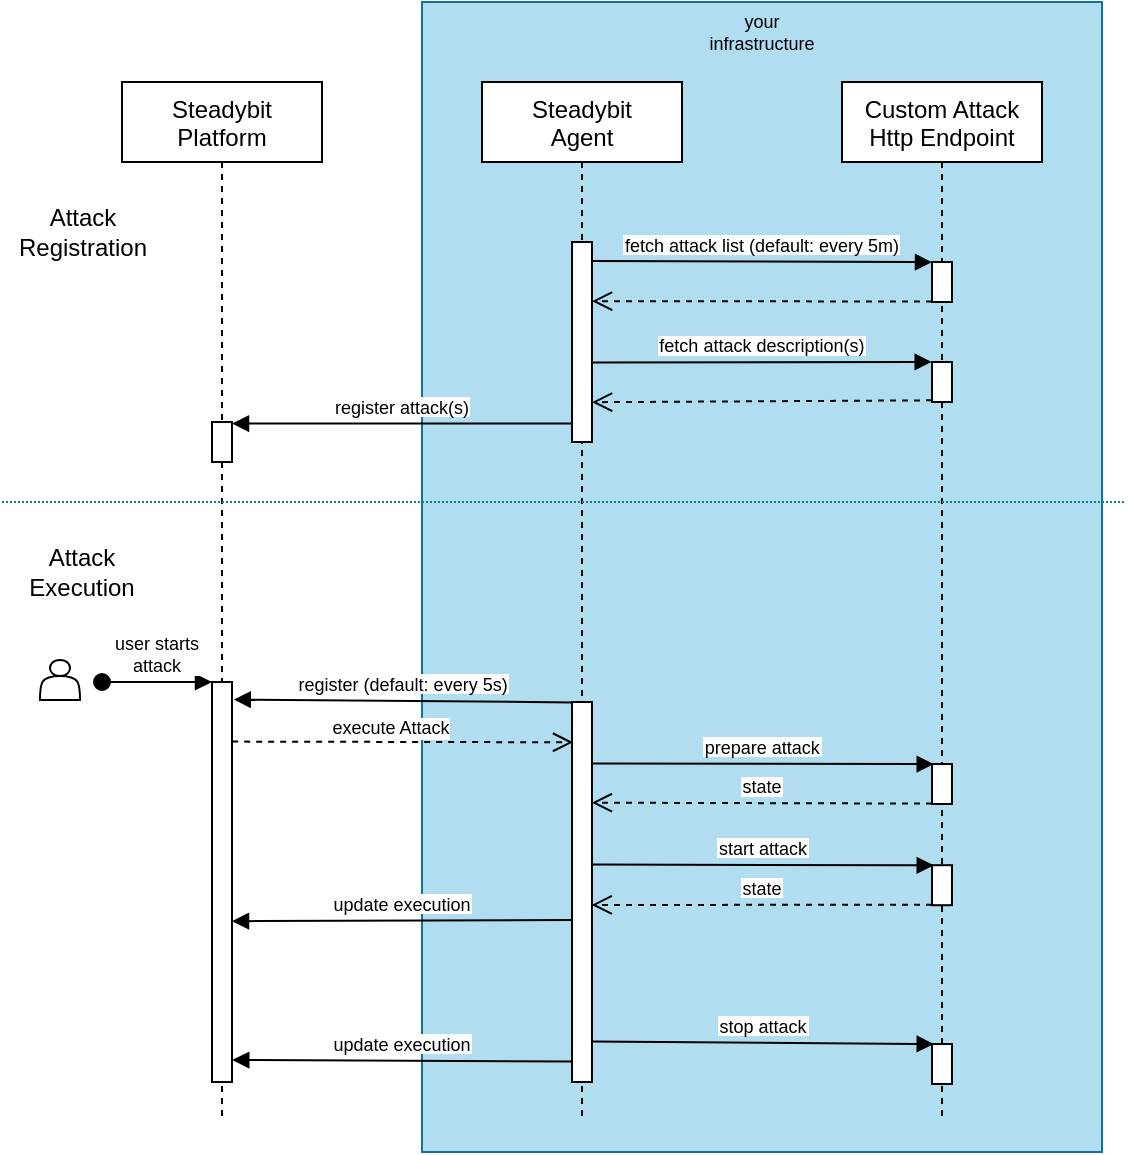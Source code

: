 <mxfile version="20.0.3" type="device"><diagram id="kgpKYQtTHZ0yAKxKKP6v" name="Page-1"><mxGraphModel dx="712" dy="352" grid="1" gridSize="10" guides="1" tooltips="1" connect="1" arrows="1" fold="1" page="1" pageScale="1" pageWidth="827" pageHeight="1169" math="0" shadow="0"><root><mxCell id="0"/><mxCell id="1" parent="0"/><mxCell id="w1trGcJWHktViOVa-wdd-44" value="" style="whiteSpace=wrap;html=1;labelBackgroundColor=#0000CC;fontSize=9;fillColor=#b1ddf0;strokeColor=#10739e;" vertex="1" parent="1"><mxGeometry x="290" y="40" width="340" height="575" as="geometry"/></mxCell><mxCell id="3nuBFxr9cyL0pnOWT2aG-1" value="Steadybit &#10;Platform" style="shape=umlLifeline;perimeter=lifelinePerimeter;container=1;collapsible=0;recursiveResize=0;rounded=0;shadow=0;strokeWidth=1;" parent="1" vertex="1"><mxGeometry x="140" y="80" width="100" height="520" as="geometry"/></mxCell><mxCell id="3nuBFxr9cyL0pnOWT2aG-2" value="" style="points=[];perimeter=orthogonalPerimeter;rounded=0;shadow=0;strokeWidth=1;" parent="3nuBFxr9cyL0pnOWT2aG-1" vertex="1"><mxGeometry x="45" y="300" width="10" height="200" as="geometry"/></mxCell><mxCell id="3nuBFxr9cyL0pnOWT2aG-3" value="user starts&#10;attack" style="verticalAlign=bottom;startArrow=oval;endArrow=block;startSize=8;shadow=0;strokeWidth=1;fontSize=9;" parent="3nuBFxr9cyL0pnOWT2aG-1" target="3nuBFxr9cyL0pnOWT2aG-2" edge="1"><mxGeometry relative="1" as="geometry"><mxPoint x="-10" y="300" as="sourcePoint"/></mxGeometry></mxCell><mxCell id="w1trGcJWHktViOVa-wdd-7" value="" style="points=[];perimeter=orthogonalPerimeter;rounded=0;shadow=0;strokeWidth=1;" vertex="1" parent="3nuBFxr9cyL0pnOWT2aG-1"><mxGeometry x="45" y="170" width="10" height="20" as="geometry"/></mxCell><mxCell id="3nuBFxr9cyL0pnOWT2aG-5" value="Steadybit&#10;Agent" style="shape=umlLifeline;perimeter=lifelinePerimeter;container=1;collapsible=0;recursiveResize=0;rounded=0;shadow=0;strokeWidth=1;" parent="1" vertex="1"><mxGeometry x="320" y="80" width="100" height="520" as="geometry"/></mxCell><mxCell id="3nuBFxr9cyL0pnOWT2aG-6" value="" style="points=[];perimeter=orthogonalPerimeter;rounded=0;shadow=0;strokeWidth=1;" parent="3nuBFxr9cyL0pnOWT2aG-5" vertex="1"><mxGeometry x="45" y="80" width="10" height="100" as="geometry"/></mxCell><mxCell id="w1trGcJWHktViOVa-wdd-23" value="" style="points=[];perimeter=orthogonalPerimeter;rounded=0;shadow=0;strokeWidth=1;fillColor=default;" vertex="1" parent="3nuBFxr9cyL0pnOWT2aG-5"><mxGeometry x="45" y="310" width="10" height="190" as="geometry"/></mxCell><mxCell id="3nuBFxr9cyL0pnOWT2aG-9" value="fetch attack list (default: every 5m)" style="verticalAlign=bottom;endArrow=block;shadow=0;strokeWidth=1;entryX=0;entryY=0.004;entryDx=0;entryDy=0;entryPerimeter=0;exitX=1;exitY=0.095;exitDx=0;exitDy=0;exitPerimeter=0;fontSize=9;" parent="1" source="3nuBFxr9cyL0pnOWT2aG-6" target="w1trGcJWHktViOVa-wdd-2" edge="1"><mxGeometry relative="1" as="geometry"><mxPoint x="400" y="170" as="sourcePoint"/><mxPoint x="540" y="170" as="targetPoint"/><Array as="points"/></mxGeometry></mxCell><mxCell id="w1trGcJWHktViOVa-wdd-1" value="Custom Attack&#10;Http Endpoint" style="shape=umlLifeline;perimeter=lifelinePerimeter;container=1;collapsible=0;recursiveResize=0;rounded=0;shadow=0;strokeWidth=1;" vertex="1" parent="1"><mxGeometry x="500" y="80" width="100" height="520" as="geometry"/></mxCell><mxCell id="w1trGcJWHktViOVa-wdd-2" value="" style="points=[];perimeter=orthogonalPerimeter;rounded=0;shadow=0;strokeWidth=1;" vertex="1" parent="w1trGcJWHktViOVa-wdd-1"><mxGeometry x="45" y="90" width="10" height="20" as="geometry"/></mxCell><mxCell id="w1trGcJWHktViOVa-wdd-6" value="" style="points=[];perimeter=orthogonalPerimeter;rounded=0;shadow=0;strokeWidth=1;" vertex="1" parent="w1trGcJWHktViOVa-wdd-1"><mxGeometry x="45" y="140" width="10" height="20" as="geometry"/></mxCell><mxCell id="w1trGcJWHktViOVa-wdd-26" value="" style="points=[];perimeter=orthogonalPerimeter;rounded=0;shadow=0;strokeWidth=1;" vertex="1" parent="w1trGcJWHktViOVa-wdd-1"><mxGeometry x="45" y="341" width="10" height="20" as="geometry"/></mxCell><mxCell id="w1trGcJWHktViOVa-wdd-36" value="" style="points=[];perimeter=orthogonalPerimeter;rounded=0;shadow=0;strokeWidth=1;" vertex="1" parent="w1trGcJWHktViOVa-wdd-1"><mxGeometry x="45" y="391.6" width="10" height="20" as="geometry"/></mxCell><mxCell id="w1trGcJWHktViOVa-wdd-39" value="" style="points=[];perimeter=orthogonalPerimeter;rounded=0;shadow=0;strokeWidth=1;" vertex="1" parent="w1trGcJWHktViOVa-wdd-1"><mxGeometry x="45" y="481" width="10" height="20" as="geometry"/></mxCell><mxCell id="w1trGcJWHktViOVa-wdd-40" value="stop attack" style="verticalAlign=bottom;endArrow=block;shadow=0;strokeWidth=1;fontSize=9;entryX=0.087;entryY=0.003;entryDx=0;entryDy=0;entryPerimeter=0;exitX=1;exitY=0.047;exitDx=0;exitDy=0;exitPerimeter=0;" edge="1" parent="w1trGcJWHktViOVa-wdd-1" target="w1trGcJWHktViOVa-wdd-39"><mxGeometry relative="1" as="geometry"><mxPoint x="-125" y="479.8" as="sourcePoint"/><mxPoint x="-563.28" y="441.4" as="targetPoint"/><Array as="points"/></mxGeometry></mxCell><mxCell id="w1trGcJWHktViOVa-wdd-3" value="" style="verticalAlign=bottom;endArrow=open;dashed=1;endSize=8;shadow=0;strokeWidth=1;exitX=-0.001;exitY=0.987;exitDx=0;exitDy=0;exitPerimeter=0;entryX=1.005;entryY=0.296;entryDx=0;entryDy=0;entryPerimeter=0;" edge="1" parent="1" source="w1trGcJWHktViOVa-wdd-2" target="3nuBFxr9cyL0pnOWT2aG-6"><mxGeometry relative="1" as="geometry"><mxPoint x="400" y="191" as="targetPoint"/><mxPoint x="540" y="190.0" as="sourcePoint"/><Array as="points"/></mxGeometry></mxCell><mxCell id="w1trGcJWHktViOVa-wdd-4" value="fetch attack description(s)" style="verticalAlign=bottom;endArrow=block;shadow=0;strokeWidth=1;entryX=-0.015;entryY=-0.001;entryDx=0;entryDy=0;entryPerimeter=0;exitX=0.996;exitY=0.602;exitDx=0;exitDy=0;exitPerimeter=0;fontSize=9;" edge="1" parent="1" source="3nuBFxr9cyL0pnOWT2aG-6" target="w1trGcJWHktViOVa-wdd-6"><mxGeometry relative="1" as="geometry"><mxPoint x="350" y="220" as="sourcePoint"/><mxPoint x="550" y="220" as="targetPoint"/><Array as="points"/></mxGeometry></mxCell><mxCell id="w1trGcJWHktViOVa-wdd-5" value="" style="verticalAlign=bottom;endArrow=open;dashed=1;endSize=8;shadow=0;strokeWidth=1;exitX=0;exitY=0.958;exitDx=0;exitDy=0;exitPerimeter=0;entryX=1.004;entryY=0.801;entryDx=0;entryDy=0;entryPerimeter=0;" edge="1" parent="1" source="w1trGcJWHktViOVa-wdd-6" target="3nuBFxr9cyL0pnOWT2aG-6"><mxGeometry relative="1" as="geometry"><mxPoint x="380" y="240" as="targetPoint"/><mxPoint x="553" y="240" as="sourcePoint"/><Array as="points"/></mxGeometry></mxCell><mxCell id="w1trGcJWHktViOVa-wdd-8" value="register attack(s)" style="verticalAlign=bottom;endArrow=block;shadow=0;strokeWidth=1;exitX=0;exitY=0.908;exitDx=0;exitDy=0;exitPerimeter=0;fontSize=9;" edge="1" parent="1" source="3nuBFxr9cyL0pnOWT2aG-6" target="w1trGcJWHktViOVa-wdd-7"><mxGeometry relative="1" as="geometry"><mxPoint x="365" y="230" as="sourcePoint"/><mxPoint x="564.85" y="229.98" as="targetPoint"/><Array as="points"/></mxGeometry></mxCell><mxCell id="w1trGcJWHktViOVa-wdd-9" value="" style="shape=actor;whiteSpace=wrap;html=1;" vertex="1" parent="1"><mxGeometry x="99" y="369" width="20" height="20" as="geometry"/></mxCell><mxCell id="w1trGcJWHktViOVa-wdd-19" value="" style="endArrow=none;dashed=1;html=1;rounded=0;fontSize=7;fillColor=#b0e3e6;strokeColor=#0e8088;dashPattern=1 1;" edge="1" parent="1"><mxGeometry width="50" height="50" relative="1" as="geometry"><mxPoint x="80" y="290" as="sourcePoint"/><mxPoint x="641" y="290" as="targetPoint"/></mxGeometry></mxCell><mxCell id="w1trGcJWHktViOVa-wdd-20" value="&lt;font style=&quot;font-size: 12px;&quot;&gt;Attack Registration&lt;/font&gt;" style="text;html=1;strokeColor=none;fillColor=none;align=center;verticalAlign=middle;whiteSpace=wrap;rounded=0;fontSize=10;" vertex="1" parent="1"><mxGeometry x="81" y="140" width="79" height="30" as="geometry"/></mxCell><mxCell id="w1trGcJWHktViOVa-wdd-21" value="&lt;font style=&quot;font-size: 12px;&quot;&gt;Attack Execution&lt;/font&gt;" style="text;html=1;strokeColor=none;fillColor=none;align=center;verticalAlign=middle;whiteSpace=wrap;rounded=0;fontSize=10;" vertex="1" parent="1"><mxGeometry x="80" y="310" width="80" height="30" as="geometry"/></mxCell><mxCell id="w1trGcJWHktViOVa-wdd-25" value="register (default: every 5s)" style="verticalAlign=bottom;endArrow=block;shadow=0;strokeWidth=1;fontSize=9;entryX=1.088;entryY=0.044;entryDx=0;entryDy=0;entryPerimeter=0;exitX=0.055;exitY=0.001;exitDx=0;exitDy=0;exitPerimeter=0;" edge="1" parent="1" source="w1trGcJWHktViOVa-wdd-23" target="3nuBFxr9cyL0pnOWT2aG-2"><mxGeometry relative="1" as="geometry"><mxPoint x="270" y="420" as="sourcePoint"/><mxPoint x="555" y="180.08" as="targetPoint"/><Array as="points"/></mxGeometry></mxCell><mxCell id="w1trGcJWHktViOVa-wdd-27" value="prepare attack" style="verticalAlign=bottom;endArrow=block;shadow=0;strokeWidth=1;fontSize=9;entryX=0.087;entryY=0.003;entryDx=0;entryDy=0;entryPerimeter=0;exitX=0.964;exitY=0.054;exitDx=0;exitDy=0;exitPerimeter=0;" edge="1" parent="1" target="w1trGcJWHktViOVa-wdd-26"><mxGeometry relative="1" as="geometry"><mxPoint x="374.64" y="420.72" as="sourcePoint"/><mxPoint x="436.72" y="462.0" as="targetPoint"/><Array as="points"/></mxGeometry></mxCell><mxCell id="w1trGcJWHktViOVa-wdd-28" value="state" style="verticalAlign=bottom;endArrow=open;dashed=1;endSize=8;shadow=0;strokeWidth=1;exitX=0;exitY=0.99;exitDx=0;exitDy=0;exitPerimeter=0;entryX=0.993;entryY=0.163;entryDx=0;entryDy=0;entryPerimeter=0;fontSize=9;" edge="1" parent="1" source="w1trGcJWHktViOVa-wdd-26"><mxGeometry relative="1" as="geometry"><mxPoint x="374.93" y="440.34" as="targetPoint"/><mxPoint x="539.96" y="440.53" as="sourcePoint"/><Array as="points"/><mxPoint as="offset"/></mxGeometry></mxCell><mxCell id="w1trGcJWHktViOVa-wdd-43" value="update execution" style="verticalAlign=bottom;endArrow=block;shadow=0;strokeWidth=1;fontSize=9;entryX=1.013;entryY=0.85;entryDx=0;entryDy=0;entryPerimeter=0;exitX=0.004;exitY=0.893;exitDx=0;exitDy=0;exitPerimeter=0;" edge="1" parent="1"><mxGeometry relative="1" as="geometry"><mxPoint x="365.04" y="569.74" as="sourcePoint"/><mxPoint x="195.13" y="569" as="targetPoint"/><Array as="points"/></mxGeometry></mxCell><mxCell id="w1trGcJWHktViOVa-wdd-42" value="update execution" style="verticalAlign=bottom;endArrow=block;shadow=0;strokeWidth=1;fontSize=9;exitX=-0.003;exitY=0.5;exitDx=0;exitDy=0;exitPerimeter=0;entryX=1;entryY=0.503;entryDx=0;entryDy=0;entryPerimeter=0;" edge="1" parent="1"><mxGeometry relative="1" as="geometry"><mxPoint x="364.97" y="499" as="sourcePoint"/><mxPoint x="195" y="499.6" as="targetPoint"/><Array as="points"/></mxGeometry></mxCell><mxCell id="w1trGcJWHktViOVa-wdd-38" value="state" style="verticalAlign=bottom;endArrow=open;dashed=1;endSize=8;shadow=0;strokeWidth=1;exitX=0;exitY=0.99;exitDx=0;exitDy=0;exitPerimeter=0;entryX=0.984;entryY=0.447;entryDx=0;entryDy=0;entryPerimeter=0;fontSize=9;" edge="1" parent="1" source="w1trGcJWHktViOVa-wdd-36"><mxGeometry relative="1" as="geometry"><mxPoint x="374.84" y="491.46" as="targetPoint"/><mxPoint x="539.96" y="491.13" as="sourcePoint"/><Array as="points"/><mxPoint as="offset"/></mxGeometry></mxCell><mxCell id="w1trGcJWHktViOVa-wdd-37" value="start attack" style="verticalAlign=bottom;endArrow=block;shadow=0;strokeWidth=1;fontSize=9;entryX=0.087;entryY=0.003;entryDx=0;entryDy=0;entryPerimeter=0;exitX=0.996;exitY=0.335;exitDx=0;exitDy=0;exitPerimeter=0;" edge="1" parent="1" target="w1trGcJWHktViOVa-wdd-36"><mxGeometry relative="1" as="geometry"><mxPoint x="374.96" y="471.3" as="sourcePoint"/><mxPoint x="436.72" y="512.6" as="targetPoint"/><Array as="points"/></mxGeometry></mxCell><mxCell id="w1trGcJWHktViOVa-wdd-45" value="" style="verticalAlign=bottom;endArrow=open;dashed=1;endSize=8;shadow=0;strokeWidth=1;entryX=0.053;entryY=0.106;entryDx=0;entryDy=0;entryPerimeter=0;exitX=1.009;exitY=0.149;exitDx=0;exitDy=0;exitPerimeter=0;" edge="1" parent="1" source="3nuBFxr9cyL0pnOWT2aG-2" target="w1trGcJWHktViOVa-wdd-23"><mxGeometry relative="1" as="geometry"><mxPoint x="385.04" y="250.1" as="targetPoint"/><mxPoint x="210" y="400" as="sourcePoint"/><Array as="points"/></mxGeometry></mxCell><mxCell id="w1trGcJWHktViOVa-wdd-46" value="execute Attack" style="edgeLabel;html=1;align=center;verticalAlign=middle;resizable=0;points=[];fontSize=9;" vertex="1" connectable="0" parent="w1trGcJWHktViOVa-wdd-45"><mxGeometry x="0.11" y="-1" relative="1" as="geometry"><mxPoint x="-16" y="-8" as="offset"/></mxGeometry></mxCell><mxCell id="w1trGcJWHktViOVa-wdd-48" value="your infrastructure" style="text;html=1;strokeColor=none;fillColor=none;align=center;verticalAlign=middle;whiteSpace=wrap;rounded=0;labelBackgroundColor=none;fontSize=9;" vertex="1" parent="1"><mxGeometry x="430" y="40" width="60" height="30" as="geometry"/></mxCell></root></mxGraphModel></diagram></mxfile>